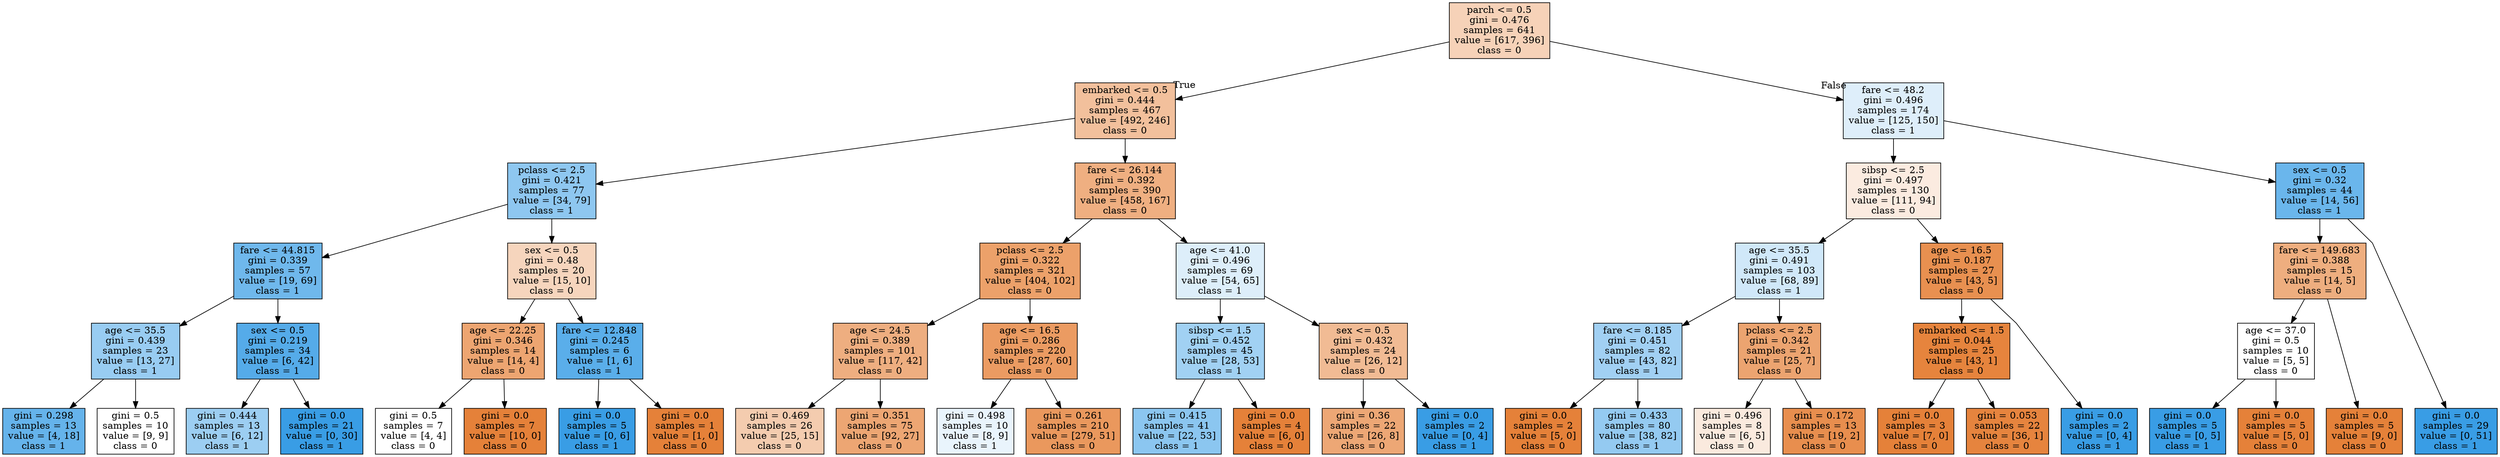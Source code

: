 digraph Tree {
node [shape=box, style="filled", color="black"] ;
graph [ranksep=equally, splines=polyline] ;
0 [label="parch <= 0.5\ngini = 0.476\nsamples = 641\nvalue = [617, 396]\nclass = 0", fillcolor="#e581395b"] ;
1 [label="embarked <= 0.5\ngini = 0.444\nsamples = 467\nvalue = [492, 246]\nclass = 0", fillcolor="#e581397f"] ;
0 -> 1 [labeldistance=2.5, labelangle=45, headlabel="True"] ;
2 [label="pclass <= 2.5\ngini = 0.421\nsamples = 77\nvalue = [34, 79]\nclass = 1", fillcolor="#399de591"] ;
1 -> 2 ;
3 [label="fare <= 44.815\ngini = 0.339\nsamples = 57\nvalue = [19, 69]\nclass = 1", fillcolor="#399de5b9"] ;
2 -> 3 ;
4 [label="age <= 35.5\ngini = 0.439\nsamples = 23\nvalue = [13, 27]\nclass = 1", fillcolor="#399de584"] ;
3 -> 4 ;
5 [label="gini = 0.298\nsamples = 13\nvalue = [4, 18]\nclass = 1", fillcolor="#399de5c6"] ;
4 -> 5 ;
6 [label="gini = 0.5\nsamples = 10\nvalue = [9, 9]\nclass = 0", fillcolor="#e5813900"] ;
4 -> 6 ;
7 [label="sex <= 0.5\ngini = 0.219\nsamples = 34\nvalue = [6, 42]\nclass = 1", fillcolor="#399de5db"] ;
3 -> 7 ;
8 [label="gini = 0.444\nsamples = 13\nvalue = [6, 12]\nclass = 1", fillcolor="#399de57f"] ;
7 -> 8 ;
9 [label="gini = 0.0\nsamples = 21\nvalue = [0, 30]\nclass = 1", fillcolor="#399de5ff"] ;
7 -> 9 ;
10 [label="sex <= 0.5\ngini = 0.48\nsamples = 20\nvalue = [15, 10]\nclass = 0", fillcolor="#e5813955"] ;
2 -> 10 ;
11 [label="age <= 22.25\ngini = 0.346\nsamples = 14\nvalue = [14, 4]\nclass = 0", fillcolor="#e58139b6"] ;
10 -> 11 ;
12 [label="gini = 0.5\nsamples = 7\nvalue = [4, 4]\nclass = 0", fillcolor="#e5813900"] ;
11 -> 12 ;
13 [label="gini = 0.0\nsamples = 7\nvalue = [10, 0]\nclass = 0", fillcolor="#e58139ff"] ;
11 -> 13 ;
14 [label="fare <= 12.848\ngini = 0.245\nsamples = 6\nvalue = [1, 6]\nclass = 1", fillcolor="#399de5d4"] ;
10 -> 14 ;
15 [label="gini = 0.0\nsamples = 5\nvalue = [0, 6]\nclass = 1", fillcolor="#399de5ff"] ;
14 -> 15 ;
16 [label="gini = 0.0\nsamples = 1\nvalue = [1, 0]\nclass = 0", fillcolor="#e58139ff"] ;
14 -> 16 ;
17 [label="fare <= 26.144\ngini = 0.392\nsamples = 390\nvalue = [458, 167]\nclass = 0", fillcolor="#e58139a2"] ;
1 -> 17 ;
18 [label="pclass <= 2.5\ngini = 0.322\nsamples = 321\nvalue = [404, 102]\nclass = 0", fillcolor="#e58139bf"] ;
17 -> 18 ;
19 [label="age <= 24.5\ngini = 0.389\nsamples = 101\nvalue = [117, 42]\nclass = 0", fillcolor="#e58139a3"] ;
18 -> 19 ;
20 [label="gini = 0.469\nsamples = 26\nvalue = [25, 15]\nclass = 0", fillcolor="#e5813966"] ;
19 -> 20 ;
21 [label="gini = 0.351\nsamples = 75\nvalue = [92, 27]\nclass = 0", fillcolor="#e58139b4"] ;
19 -> 21 ;
22 [label="age <= 16.5\ngini = 0.286\nsamples = 220\nvalue = [287, 60]\nclass = 0", fillcolor="#e58139ca"] ;
18 -> 22 ;
23 [label="gini = 0.498\nsamples = 10\nvalue = [8, 9]\nclass = 1", fillcolor="#399de51c"] ;
22 -> 23 ;
24 [label="gini = 0.261\nsamples = 210\nvalue = [279, 51]\nclass = 0", fillcolor="#e58139d0"] ;
22 -> 24 ;
25 [label="age <= 41.0\ngini = 0.496\nsamples = 69\nvalue = [54, 65]\nclass = 1", fillcolor="#399de52b"] ;
17 -> 25 ;
26 [label="sibsp <= 1.5\ngini = 0.452\nsamples = 45\nvalue = [28, 53]\nclass = 1", fillcolor="#399de578"] ;
25 -> 26 ;
27 [label="gini = 0.415\nsamples = 41\nvalue = [22, 53]\nclass = 1", fillcolor="#399de595"] ;
26 -> 27 ;
28 [label="gini = 0.0\nsamples = 4\nvalue = [6, 0]\nclass = 0", fillcolor="#e58139ff"] ;
26 -> 28 ;
29 [label="sex <= 0.5\ngini = 0.432\nsamples = 24\nvalue = [26, 12]\nclass = 0", fillcolor="#e5813989"] ;
25 -> 29 ;
30 [label="gini = 0.36\nsamples = 22\nvalue = [26, 8]\nclass = 0", fillcolor="#e58139b1"] ;
29 -> 30 ;
31 [label="gini = 0.0\nsamples = 2\nvalue = [0, 4]\nclass = 1", fillcolor="#399de5ff"] ;
29 -> 31 ;
32 [label="fare <= 48.2\ngini = 0.496\nsamples = 174\nvalue = [125, 150]\nclass = 1", fillcolor="#399de52a"] ;
0 -> 32 [labeldistance=2.5, labelangle=-45, headlabel="False"] ;
33 [label="sibsp <= 2.5\ngini = 0.497\nsamples = 130\nvalue = [111, 94]\nclass = 0", fillcolor="#e5813927"] ;
32 -> 33 ;
34 [label="age <= 35.5\ngini = 0.491\nsamples = 103\nvalue = [68, 89]\nclass = 1", fillcolor="#399de53c"] ;
33 -> 34 ;
35 [label="fare <= 8.185\ngini = 0.451\nsamples = 82\nvalue = [43, 82]\nclass = 1", fillcolor="#399de579"] ;
34 -> 35 ;
36 [label="gini = 0.0\nsamples = 2\nvalue = [5, 0]\nclass = 0", fillcolor="#e58139ff"] ;
35 -> 36 ;
37 [label="gini = 0.433\nsamples = 80\nvalue = [38, 82]\nclass = 1", fillcolor="#399de589"] ;
35 -> 37 ;
38 [label="pclass <= 2.5\ngini = 0.342\nsamples = 21\nvalue = [25, 7]\nclass = 0", fillcolor="#e58139b8"] ;
34 -> 38 ;
39 [label="gini = 0.496\nsamples = 8\nvalue = [6, 5]\nclass = 0", fillcolor="#e581392a"] ;
38 -> 39 ;
40 [label="gini = 0.172\nsamples = 13\nvalue = [19, 2]\nclass = 0", fillcolor="#e58139e4"] ;
38 -> 40 ;
41 [label="age <= 16.5\ngini = 0.187\nsamples = 27\nvalue = [43, 5]\nclass = 0", fillcolor="#e58139e1"] ;
33 -> 41 ;
42 [label="embarked <= 1.5\ngini = 0.044\nsamples = 25\nvalue = [43, 1]\nclass = 0", fillcolor="#e58139f9"] ;
41 -> 42 ;
43 [label="gini = 0.0\nsamples = 3\nvalue = [7, 0]\nclass = 0", fillcolor="#e58139ff"] ;
42 -> 43 ;
44 [label="gini = 0.053\nsamples = 22\nvalue = [36, 1]\nclass = 0", fillcolor="#e58139f8"] ;
42 -> 44 ;
45 [label="gini = 0.0\nsamples = 2\nvalue = [0, 4]\nclass = 1", fillcolor="#399de5ff"] ;
41 -> 45 ;
46 [label="sex <= 0.5\ngini = 0.32\nsamples = 44\nvalue = [14, 56]\nclass = 1", fillcolor="#399de5bf"] ;
32 -> 46 ;
47 [label="fare <= 149.683\ngini = 0.388\nsamples = 15\nvalue = [14, 5]\nclass = 0", fillcolor="#e58139a4"] ;
46 -> 47 ;
48 [label="age <= 37.0\ngini = 0.5\nsamples = 10\nvalue = [5, 5]\nclass = 0", fillcolor="#e5813900"] ;
47 -> 48 ;
49 [label="gini = 0.0\nsamples = 5\nvalue = [0, 5]\nclass = 1", fillcolor="#399de5ff"] ;
48 -> 49 ;
50 [label="gini = 0.0\nsamples = 5\nvalue = [5, 0]\nclass = 0", fillcolor="#e58139ff"] ;
48 -> 50 ;
51 [label="gini = 0.0\nsamples = 5\nvalue = [9, 0]\nclass = 0", fillcolor="#e58139ff"] ;
47 -> 51 ;
52 [label="gini = 0.0\nsamples = 29\nvalue = [0, 51]\nclass = 1", fillcolor="#399de5ff"] ;
46 -> 52 ;
{rank=same ; 0} ;
{rank=same ; 1; 32} ;
{rank=same ; 2; 17; 33; 46} ;
{rank=same ; 3; 10; 18; 25; 34; 41; 47} ;
{rank=same ; 4; 7; 11; 14; 19; 22; 26; 29; 35; 38; 42; 48} ;
{rank=same ; 5; 6; 8; 9; 12; 13; 15; 16; 20; 21; 23; 24; 27; 28; 30; 31; 36; 37; 39; 40; 43; 44; 45; 49; 50; 51; 52} ;
}
